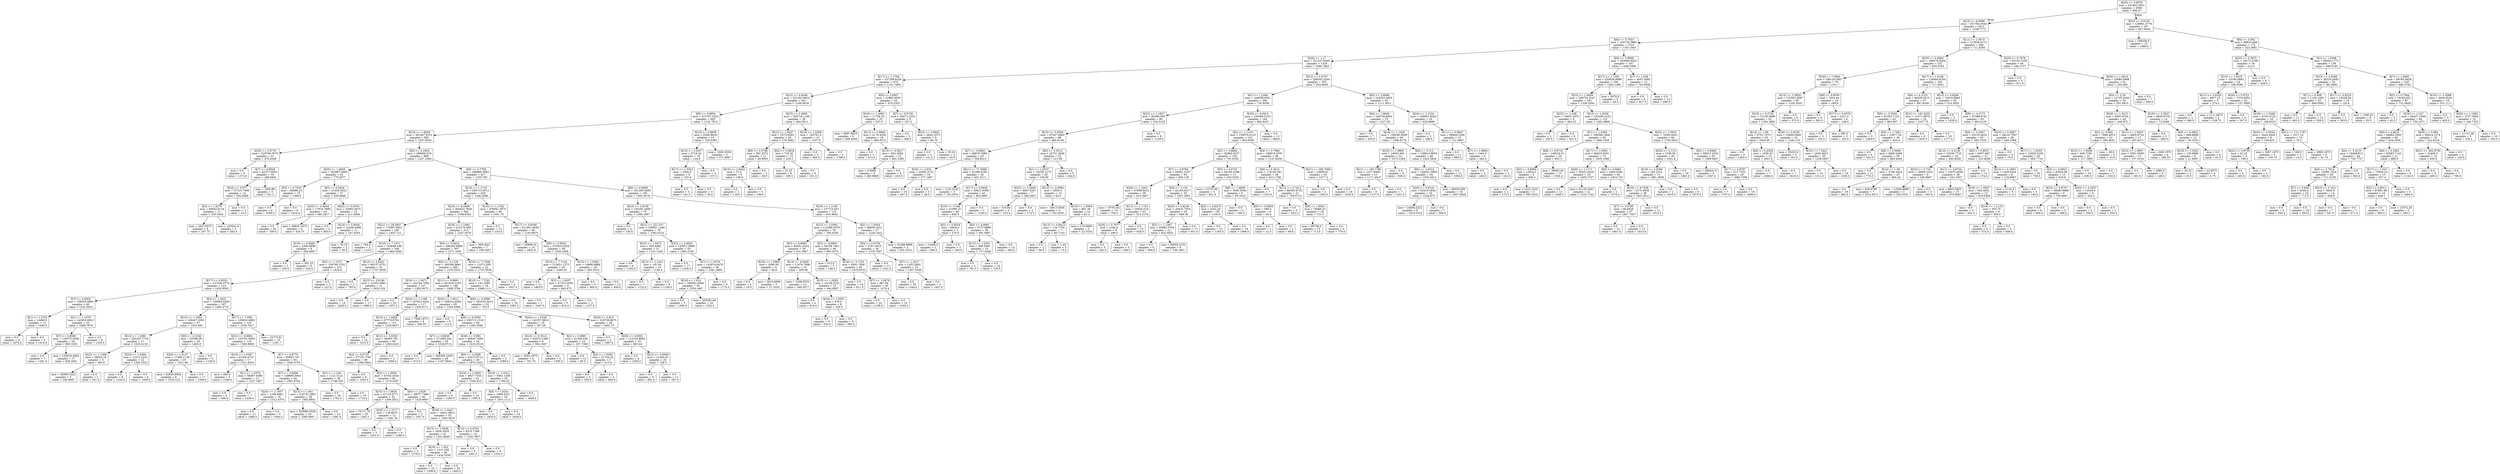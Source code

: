 digraph Tree {
node [shape=box] ;
0 [label="X[20] <= 0.9676\nmse = 331663.3831\nsamples = 2000\nvalue = 994.67"] ;
1 [label="X[23] <= 4.8096\nmse = 331764.0044\nsamples = 1813\nvalue = 1038.7772"] ;
0 -> 1 [labeldistance=2.5, labelangle=45, headlabel="True"] ;
2 [label="X[6] <= 5.7923\nmse = 329736.3869\nsamples = 1515\nvalue = 1103.1663"] ;
1 -> 2 ;
3 [label="X[26] <= 1.17\nmse = 321347.6595\nsamples = 1328\nvalue = 1060.1943"] ;
2 -> 3 ;
4 [label="X[17] <= 1.1704\nmse = 337209.6326\nsamples = 975\nvalue = 1141.7969"] ;
3 -> 4 ;
5 [label="X[12] <= 4.6346\nmse = 331353.9622\nsamples = 941\nvalue = 1166.0616"] ;
4 -> 5 ;
6 [label="X[8] <= 0.9954\nmse = 312797.3223\nsamples = 905\nvalue = 1192.7812"] ;
5 -> 6 ;
7 [label="X[10] <= 1.6629\nmse = 301447.8151\nsamples = 892\nvalue = 1207.8543"] ;
6 -> 7 ;
8 [label="X[25] <= 2.9778\nmse = 220756.7675\nsamples = 23\nvalue = 475.4348"] ;
7 -> 8 ;
9 [label="mse = 0.0\nsamples = 4\nvalue = 1372.0"] ;
8 -> 9 ;
10 [label="X[7] <= 0.9028\nmse = 62377.9003\nsamples = 19\nvalue = 286.6842"] ;
8 -> 10 ;
11 [label="X[24] <= 0.977\nmse = 57319.7806\nsamples = 14\nvalue = 202.9286"] ;
10 -> 11 ;
12 [label="X[3] <= 1.0276\nmse = 60032.6116\nsamples = 11\nvalue = 255.5455"] ;
11 -> 12 ;
13 [label="mse = 1627.9375\nsamples = 8\nvalue = 207.75"] ;
12 -> 13 ;
14 [label="mse = 193442.0\nsamples = 3\nvalue = 383.0"] ;
12 -> 14 ;
15 [label="mse = 0.0\nsamples = 3\nvalue = 10.0"] ;
11 -> 15 ;
16 [label="mse = 1900.96\nsamples = 5\nvalue = 521.2"] ;
10 -> 16 ;
17 [label="X[4] <= 2.1854\nmse = 289009.678\nsamples = 869\nvalue = 1227.2394"] ;
7 -> 17 ;
18 [label="X[25] <= 1.0638\nmse = 202987.9005\nsamples = 52\nvalue = 779.0577"] ;
17 -> 18 ;
19 [label="X[5] <= 0.7535\nmse = 86688.24\nsamples = 15\nvalue = 1369.6"] ;
18 -> 19 ;
20 [label="mse = 0.0\nsamples = 6\nvalue = 1009.0"] ;
19 -> 20 ;
21 [label="mse = 0.0\nsamples = 9\nvalue = 1610.0"] ;
19 -> 21 ;
22 [label="X[3] <= 0.9434\nmse = 51438.5522\nsamples = 37\nvalue = 539.6486"] ;
18 -> 22 ;
23 [label="X[20] <= 0.8644\nmse = 17918.7899\nsamples = 24\nvalue = 663.2917"] ;
22 -> 23 ;
24 [label="mse = 0.0\nsamples = 20\nvalue = 709.0"] ;
23 -> 24 ;
25 [label="mse = 44835.1875\nsamples = 4\nvalue = 434.75"] ;
23 -> 25 ;
26 [label="X[22] <= 0.9193\nmse = 32993.4675\nsamples = 13\nvalue = 311.3846"] ;
22 -> 26 ;
27 [label="mse = 0.0\nsamples = 2\nvalue = 663.0"] ;
26 -> 27 ;
28 [label="X[10] <= 3.4826\nmse = 12426.4298\nsamples = 11\nvalue = 247.4545"] ;
26 -> 28 ;
29 [label="X[18] <= 4.8465\nmse = 2396.8889\nsamples = 9\nvalue = 295.6667"] ;
28 -> 29 ;
30 [label="mse = 0.0\nsamples = 3\nvalue = 230.0"] ;
29 -> 30 ;
31 [label="mse = 361.25\nsamples = 6\nvalue = 328.5"] ;
29 -> 31 ;
32 [label="mse = 30.25\nsamples = 2\nvalue = 30.5"] ;
28 -> 32 ;
33 [label="X[0] <= 3.7709\nmse = 280886.3683\nsamples = 817\nvalue = 1255.765"] ;
17 -> 33 ;
34 [label="X[19] <= 1.1719\nmse = 294713.0512\nsamples = 624\nvalue = 1306.2596"] ;
33 -> 34 ;
35 [label="X[18] <= 6.0409\nmse = 264423.7829\nsamples = 564\nvalue = 1338.6543"] ;
34 -> 35 ;
36 [label="X[21] <= 29.3957\nmse = 176907.6051\nsamples = 250\nvalue = 1453.712"] ;
35 -> 36 ;
37 [label="mse = 784.0\nsamples = 2\nvalue = 110.0"] ;
36 -> 37 ;
38 [label="X[10] <= 7.1471\nmse = 163649.546\nsamples = 248\nvalue = 1464.5484"] ;
36 -> 38 ;
39 [label="X[2] <= 1.1271\nmse = 159746.3702\nsamples = 215\nvalue = 1419.6"] ;
38 -> 39 ;
40 [label="X[17] <= 0.8532\nmse = 147630.0774\nsamples = 213\nvalue = 1430.8545"] ;
39 -> 40 ;
41 [label="X[7] <= 0.8363\nmse = 158350.6805\nsamples = 46\nvalue = 1232.5652"] ;
40 -> 41 ;
42 [label="X[1] <= 1.2702\nmse = 14400.0\nsamples = 13\nvalue = 1595.0"] ;
41 -> 42 ;
43 [label="mse = 0.0\nsamples = 9\nvalue = 1675.0"] ;
42 -> 43 ;
44 [label="mse = 0.0\nsamples = 4\nvalue = 1415.0"] ;
42 -> 44 ;
45 [label="X[1] <= 1.1576\nmse = 142925.6823\nsamples = 33\nvalue = 1089.7879"] ;
41 -> 45 ;
46 [label="X[7] <= 0.8585\nmse = 135075.0556\nsamples = 24\nvalue = 960.3333"] ;
45 -> 46 ;
47 [label="mse = 0.0\nsamples = 7\nvalue = 1281.0"] ;
46 -> 47 ;
48 [label="mse = 130919.2664\nsamples = 17\nvalue = 828.2941"] ;
46 -> 48 ;
49 [label="mse = 0.0\nsamples = 9\nvalue = 1435.0"] ;
45 -> 49 ;
50 [label="X[3] <= 1.0521\nmse = 130863.6265\nsamples = 167\nvalue = 1485.4731"] ;
40 -> 50 ;
51 [label="X[15] <= 1.1005\nmse = 138447.5555\nsamples = 47\nvalue = 1303.383"] ;
50 -> 51 ;
52 [label="X[13] <= 1.1682\nmse = 204185.7716\nsamples = 17\nvalue = 1025.4118"] ;
51 -> 52 ;
53 [label="X[22] <= 1.1306\nmse = 39024.16\nsamples = 5\nvalue = 360.8"] ;
52 -> 53 ;
54 [label="mse = 28960.2222\nsamples = 3\nvalue = 240.6667"] ;
53 -> 54 ;
55 [label="mse = 0.0\nsamples = 2\nvalue = 541.0"] ;
53 -> 55 ;
56 [label="X[23] <= 1.6494\nmse = 12272.2222\nsamples = 12\nvalue = 1302.3333"] ;
52 -> 56 ;
57 [label="mse = 0.0\nsamples = 8\nvalue = 1224.0"] ;
56 -> 57 ;
58 [label="mse = 0.0\nsamples = 4\nvalue = 1459.0"] ;
56 -> 58 ;
59 [label="X[0] <= 2.3146\nmse = 32599.09\nsamples = 30\nvalue = 1460.9"] ;
51 -> 59 ;
60 [label="X[24] <= 1.0137\nmse = 17389.1136\nsamples = 25\nvalue = 1521.08"] ;
59 -> 60 ;
61 [label="mse = 52830.8594\nsamples = 8\nvalue = 1553.125"] ;
60 -> 61 ;
62 [label="mse = 0.0\nsamples = 17\nvalue = 1506.0"] ;
60 -> 62 ;
63 [label="mse = 0.0\nsamples = 5\nvalue = 1160.0"] ;
59 -> 63 ;
64 [label="X[17] <= 1.059\nmse = 109820.4983\nsamples = 120\nvalue = 1556.7917"] ;
50 -> 64 ;
65 [label="X[22] <= 0.9962\nmse = 103781.0063\nsamples = 110\nvalue = 1590.8909"] ;
64 -> 65 ;
66 [label="X[16] <= 1.0387\nmse = 61505.6747\nsamples = 17\nvalue = 1321.8235"] ;
65 -> 66 ;
67 [label="mse = 484.0\nsamples = 5\nvalue = 1549.0"] ;
66 -> 67 ;
68 [label="X[1] <= 1.1679\nmse = 56467.6389\nsamples = 12\nvalue = 1227.1667"] ;
66 -> 68 ;
69 [label="mse = 0.0\nsamples = 5\nvalue = 946.0"] ;
68 -> 69 ;
70 [label="mse = 0.0\nsamples = 7\nvalue = 1428.0"] ;
68 -> 70 ;
71 [label="X[7] <= 0.8774\nmse = 95855.747\nsamples = 93\nvalue = 1640.0753"] ;
65 -> 71 ;
72 [label="X[7] <= 0.8396\nmse = 149690.5943\nsamples = 54\nvalue = 1561.8704"] ;
71 -> 72 ;
73 [label="X[24] <= 1.1957\nmse = 1208.4961\nsamples = 16\nvalue = 1512.4375"] ;
72 -> 73 ;
74 [label="mse = 0.0\nsamples = 11\nvalue = 1489.0"] ;
73 -> 74 ;
75 [label="mse = 0.0\nsamples = 5\nvalue = 1564.0"] ;
73 -> 75 ;
76 [label="X[15] <= 1.061\nmse = 210747.2687\nsamples = 38\nvalue = 1582.6842"] ;
72 -> 76 ;
77 [label="mse = 333680.5556\nsamples = 24\nvalue = 1583.6667"] ;
76 -> 77 ;
78 [label="mse = 0.0\nsamples = 14\nvalue = 1581.0"] ;
76 -> 78 ;
79 [label="X[1] <= 1.149\nmse = 1121.5122\nsamples = 39\nvalue = 1748.359"] ;
71 -> 79 ;
80 [label="mse = 0.0\nsamples = 20\nvalue = 1781.0"] ;
79 -> 80 ;
81 [label="mse = 0.0\nsamples = 19\nvalue = 1714.0"] ;
79 -> 81 ;
82 [label="mse = 22770.81\nsamples = 10\nvalue = 1181.7"] ;
64 -> 82 ;
83 [label="mse = 0.0\nsamples = 2\nvalue = 221.0"] ;
39 -> 83 ;
84 [label="X[12] <= 2.8301\nmse = 90157.8751\nsamples = 33\nvalue = 1757.3939"] ;
38 -> 84 ;
85 [label="mse = 0.0\nsamples = 2\nvalue = 785.0"] ;
84 -> 85 ;
86 [label="X[23] <= 3.6149\nmse = 31035.5963\nsamples = 31\nvalue = 1820.129"] ;
84 -> 86 ;
87 [label="mse = 0.0\nsamples = 14\nvalue = 1626.0"] ;
86 -> 87 ;
88 [label="mse = 0.0\nsamples = 17\nvalue = 1980.0"] ;
86 -> 88 ;
89 [label="X[26] <= 1.1482\nmse = 315170.485\nsamples = 314\nvalue = 1247.0478"] ;
35 -> 89 ;
90 [label="X[9] <= 5.9023\nmse = 296250.6988\nsamples = 307\nvalue = 1271.1661"] ;
89 -> 90 ;
91 [label="X[4] <= 3.1139\nmse = 300346.9661\nsamples = 285\nvalue = 1235.3333"] ;
90 -> 91 ;
92 [label="X[16] <= 1.0071\nmse = 142744.7956\nsamples = 137\nvalue = 1393.0073"] ;
91 -> 92 ;
93 [label="mse = 0.0\nsamples = 20\nvalue = 1937.0"] ;
92 -> 93 ;
94 [label="X[24] <= 1.1188\nmse = 107912.4442\nsamples = 117\nvalue = 1300.0171"] ;
92 -> 94 ;
95 [label="X[10] <= 1.6858\nmse = 67779.9754\nsamples = 113\nvalue = 1338.6637"] ;
94 -> 95 ;
96 [label="mse = 0.0\nsamples = 14\nvalue = 1015.0"] ;
95 -> 96 ;
97 [label="X[12] <= 3.9329\nmse = 60455.781\nsamples = 99\nvalue = 1384.4343"] ;
95 -> 97 ;
98 [label="X[2] <= 0.9733\nmse = 57729.7759\nsamples = 96\nvalue = 1396.2604"] ;
97 -> 98 ;
99 [label="mse = 0.0\nsamples = 4\nvalue = 1923.0"] ;
98 -> 99 ;
100 [label="X[2] <= 1.0064\nmse = 47652.0344\nsamples = 92\nvalue = 1373.3587"] ;
98 -> 100 ;
101 [label="X[15] <= 1.0635\nmse = 47119.5771\nsamples = 32\nvalue = 1269.2812"] ;
100 -> 101 ;
102 [label="mse = 75171.79\nsamples = 20\nvalue = 1262.1"] ;
101 -> 102 ;
103 [label="X[25] <= 1.3717\nmse = 136.6875\nsamples = 12\nvalue = 1281.25"] ;
101 -> 103 ;
104 [label="mse = 0.0\nsamples = 3\nvalue = 1261.0"] ;
103 -> 104 ;
105 [label="mse = 0.0\nsamples = 9\nvalue = 1288.0"] ;
103 -> 105 ;
106 [label="X[0] <= 2.628\nmse = 39077.7489\nsamples = 60\nvalue = 1428.8667"] ;
100 -> 106 ;
107 [label="mse = 0.0\nsamples = 5\nvalue = 1927.0"] ;
106 -> 107 ;
108 [label="X[16] <= 1.0447\nmse = 18021.6615\nsamples = 55\nvalue = 1383.5818"] ;
106 -> 108 ;
109 [label="X[15] <= 1.0438\nmse = 3030.3034\nsamples = 41\nvalue = 1451.8049"] ;
108 -> 109 ;
110 [label="mse = 0.0\nsamples = 5\nvalue = 1576.0"] ;
109 -> 110 ;
111 [label="X[19] <= 1.001\nmse = 1011.358\nsamples = 36\nvalue = 1434.5556"] ;
109 -> 111 ;
112 [label="mse = 0.0\nsamples = 16\nvalue = 1399.0"] ;
111 -> 112 ;
113 [label="mse = 0.0\nsamples = 20\nvalue = 1463.0"] ;
111 -> 113 ;
114 [label="X[13] <= 0.9792\nmse = 8375.7398\nsamples = 14\nvalue = 1183.7857"] ;
108 -> 114 ;
115 [label="mse = 0.0\nsamples = 5\nvalue = 1061.0"] ;
114 -> 115 ;
116 [label="mse = 0.0\nsamples = 9\nvalue = 1252.0"] ;
114 -> 116 ;
117 [label="mse = 0.0\nsamples = 3\nvalue = 1006.0"] ;
97 -> 117 ;
118 [label="mse = 7506.1875\nsamples = 4\nvalue = 208.25"] ;
94 -> 118 ;
119 [label="X[11] <= 0.8901\nmse = 401919.3163\nsamples = 148\nvalue = 1089.3784"] ;
91 -> 119 ;
120 [label="X[24] <= 1.0511\nmse = 338314.4592\nsamples = 95\nvalue = 1304.9368"] ;
119 -> 120 ;
121 [label="mse = 0.0\nsamples = 6\nvalue = 112.0"] ;
120 -> 121 ;
122 [label="X[8] <= 0.9309\nmse = 258715.1516\nsamples = 89\nvalue = 1385.3596"] ;
120 -> 122 ;
123 [label="X[7] <= 0.9639\nmse = 371982.542\nsamples = 35\nvalue = 1028.9714"] ;
122 -> 123 ;
124 [label="mse = 0.0\nsamples = 7\nvalue = 473.0"] ;
123 -> 124 ;
125 [label="mse = 368383.1059\nsamples = 28\nvalue = 1167.9643"] ;
123 -> 125 ;
126 [label="X[26] <= 0.994\nmse = 49620.7466\nsamples = 54\nvalue = 1616.3519"] ;
122 -> 126 ;
127 [label="X[6] <= 2.4599\nmse = 23410.8713\nsamples = 49\nvalue = 1670.1633"] ;
126 -> 127 ;
128 [label="X[16] <= 1.0082\nmse = 4927.7344\nsamples = 24\nvalue = 1540.625"] ;
127 -> 128 ;
129 [label="mse = 0.0\nsamples = 9\nvalue = 1450.0"] ;
128 -> 129 ;
130 [label="mse = 0.0\nsamples = 15\nvalue = 1595.0"] ;
128 -> 130 ;
131 [label="X[16] <= 1.0412\nmse = 9581.1296\nsamples = 25\nvalue = 1794.52"] ;
127 -> 131 ;
132 [label="X[0] <= 1.6241\nmse = 1869.4321\nsamples = 18\nvalue = 1851.1111"] ;
131 -> 132 ;
133 [label="mse = 0.0\nsamples = 4\nvalue = 1932.0"] ;
132 -> 133 ;
134 [label="mse = 0.0\nsamples = 14\nvalue = 1828.0"] ;
132 -> 134 ;
135 [label="mse = 0.0\nsamples = 7\nvalue = 1649.0"] ;
131 -> 135 ;
136 [label="mse = 0.0\nsamples = 5\nvalue = 1089.0"] ;
126 -> 136 ;
137 [label="X[8] <= 0.9596\nmse = 283352.6415\nsamples = 53\nvalue = 703.0"] ;
119 -> 137 ;
138 [label="X[24] <= 1.0338\nmse = 142357.8816\nsamples = 25\nvalue = 367.28"] ;
137 -> 138 ;
139 [label="X[10] <= 5.3514\nmse = 83073.1389\nsamples = 6\nvalue = 904.1667"] ;
138 -> 139 ;
140 [label="mse = 1692.1875\nsamples = 4\nvalue = 701.75"] ;
139 -> 140 ;
141 [label="mse = 0.0\nsamples = 2\nvalue = 1309.0"] ;
139 -> 141 ;
142 [label="X[2] <= 0.9981\nmse = 41309.036\nsamples = 19\nvalue = 197.7368"] ;
138 -> 142 ;
143 [label="mse = 0.0\nsamples = 14\nvalue = 85.0"] ;
142 -> 143 ;
144 [label="X[3] <= 1.0282\nmse = 21744.24\nsamples = 5\nvalue = 513.4"] ;
142 -> 144 ;
145 [label="mse = 0.0\nsamples = 3\nvalue = 393.0"] ;
144 -> 145 ;
146 [label="mse = 0.0\nsamples = 2\nvalue = 694.0"] ;
144 -> 146 ;
147 [label="X[20] <= 0.815\nmse = 218758.6875\nsamples = 28\nvalue = 1002.75"] ;
137 -> 147 ;
148 [label="mse = 0.0\nsamples = 3\nvalue = 1997.0"] ;
147 -> 148 ;
149 [label="X[26] <= 0.9051\nmse = 112150.8864\nsamples = 25\nvalue = 883.44"] ;
147 -> 149 ;
150 [label="mse = 0.0\nsamples = 5\nvalue = 1500.0"] ;
149 -> 150 ;
151 [label="X[22] <= 0.9949\nmse = 21392.91\nsamples = 20\nvalue = 729.3"] ;
149 -> 151 ;
152 [label="mse = 0.0\nsamples = 9\nvalue = 891.0"] ;
151 -> 152 ;
153 [label="mse = 0.0\nsamples = 11\nvalue = 597.0"] ;
151 -> 153 ;
154 [label="X[10] <= 7.7648\nmse = 11072.595\nsamples = 22\nvalue = 1735.3636"] ;
90 -> 154 ;
155 [label="X[10] <= 7.7291\nmse = 191.2099\nsamples = 18\nvalue = 1686.1111"] ;
154 -> 155 ;
156 [label="mse = 0.0\nsamples = 16\nvalue = 1691.0"] ;
155 -> 156 ;
157 [label="mse = 0.0\nsamples = 2\nvalue = 1647.0"] ;
155 -> 157 ;
158 [label="mse = 0.0\nsamples = 4\nvalue = 1957.0"] ;
154 -> 158 ;
159 [label="mse = 566.2041\nsamples = 7\nvalue = 189.2857"] ;
89 -> 159 ;
160 [label="X[19] <= 1.1782\nmse = 476841.5875\nsamples = 60\nvalue = 1001.75"] ;
34 -> 160 ;
161 [label="mse = 0.0\nsamples = 12\nvalue = 234.0"] ;
160 -> 161 ;
162 [label="X[17] <= 0.8546\nmse = 411851.9648\nsamples = 48\nvalue = 1193.6875"] ;
160 -> 162 ;
163 [label="mse = 20909.16\nsamples = 10\nvalue = 1852.8"] ;
162 -> 163 ;
164 [label="X[9] <= 5.9542\nmse = 370323.0229\nsamples = 38\nvalue = 1020.2368"] ;
162 -> 164 ;
165 [label="X[10] <= 7.7144\nmse = 213651.1275\nsamples = 20\nvalue = 1495.35"] ;
164 -> 165 ;
166 [label="mse = 0.0\nsamples = 12\nvalue = 1863.0"] ;
165 -> 166 ;
167 [label="X[3] <= 1.0037\nmse = 27253.3594\nsamples = 8\nvalue = 943.875"] ;
165 -> 167 ;
168 [label="mse = 0.0\nsamples = 5\nvalue = 816.0"] ;
167 -> 168 ;
169 [label="mse = 0.0\nsamples = 3\nvalue = 1157.0"] ;
167 -> 169 ;
170 [label="X[15] <= 1.0392\nmse = 14906.8889\nsamples = 18\nvalue = 492.3333"] ;
164 -> 170 ;
171 [label="mse = 0.0\nsamples = 6\nvalue = 665.0"] ;
170 -> 171 ;
172 [label="mse = 0.0\nsamples = 12\nvalue = 406.0"] ;
170 -> 172 ;
173 [label="X[8] <= 0.9408\nmse = 201285.9494\nsamples = 193\nvalue = 1092.5078"] ;
33 -> 173 ;
174 [label="X[23] <= 1.9156\nmse = 145291.4466\nsamples = 78\nvalue = 1360.1667"] ;
173 -> 174 ;
175 [label="mse = 0.0\nsamples = 2\nvalue = 150.0"] ;
174 -> 175 ;
176 [label="X[21] <= 221.537\nmse = 109561.1446\nsamples = 76\nvalue = 1392.0132"] ;
174 -> 176 ;
177 [label="X[16] <= 1.0473\nmse = 830.4082\nsamples = 21\nvalue = 1153.1429"] ;
176 -> 177 ;
178 [label="mse = 0.0\nsamples = 6\nvalue = 1195.0"] ;
177 -> 178 ;
179 [label="X[13] <= 1.1201\nmse = 181.44\nsamples = 15\nvalue = 1136.4"] ;
177 -> 179 ;
180 [label="mse = 0.0\nsamples = 7\nvalue = 1122.0"] ;
179 -> 180 ;
181 [label="mse = 0.0\nsamples = 8\nvalue = 1149.0"] ;
179 -> 181 ;
182 [label="X[23] <= 2.6002\nmse = 120971.9888\nsamples = 55\nvalue = 1483.2182"] ;
176 -> 182 ;
183 [label="mse = 0.0\nsamples = 17\nvalue = 1264.0"] ;
182 -> 183 ;
184 [label="X[7] <= 1.0376\nmse = 143974.0478\nsamples = 38\nvalue = 1581.2895"] ;
182 -> 184 ;
185 [label="X[16] <= 1.014\nmse = 169952.8056\nsamples = 30\nvalue = 1530.1667"] ;
184 -> 185 ;
186 [label="mse = 0.0\nsamples = 5\nvalue = 1569.0"] ;
185 -> 186 ;
187 [label="mse = 203581.44\nsamples = 25\nvalue = 1522.4"] ;
185 -> 187 ;
188 [label="mse = 0.0\nsamples = 8\nvalue = 1773.0"] ;
184 -> 188 ;
189 [label="X[19] <= 1.1193\nmse = 157715.651\nsamples = 115\nvalue = 910.9652"] ;
173 -> 189 ;
190 [label="X[12] <= 2.0393\nmse = 114358.5378\nsamples = 78\nvalue = 760.0256"] ;
189 -> 190 ;
191 [label="X[5] <= 0.8683\nmse = 40591.0322\nsamples = 30\nvalue = 431.3667"] ;
190 -> 191 ;
192 [label="X[16] <= 1.0084\nmse = 2096.56\nsamples = 5\nvalue = 40.8"] ;
191 -> 192 ;
193 [label="mse = 0.0\nsamples = 2\nvalue = 16.0"] ;
192 -> 193 ;
194 [label="mse = 2810.8889\nsamples = 3\nvalue = 57.3333"] ;
192 -> 194 ;
195 [label="X[13] <= 0.8426\nmse = 11679.7696\nsamples = 25\nvalue = 509.48"] ;
191 -> 195 ;
196 [label="mse = 1039.5976\nsamples = 13\nvalue = 569.3077"] ;
195 -> 196 ;
197 [label="X[15] <= 1.0265\nmse = 15128.2222\nsamples = 12\nvalue = 444.6667"] ;
195 -> 197 ;
198 [label="mse = 0.0\nsamples = 4\nvalue = 616.0"] ;
197 -> 198 ;
199 [label="X[16] <= 1.0351\nmse = 676.0\nsamples = 8\nvalue = 359.0"] ;
197 -> 199 ;
200 [label="mse = 0.0\nsamples = 4\nvalue = 333.0"] ;
199 -> 200 ;
201 [label="mse = 0.0\nsamples = 4\nvalue = 385.0"] ;
199 -> 201 ;
202 [label="X[3] <= 0.9093\nmse = 50758.7461\nsamples = 48\nvalue = 965.4375"] ;
190 -> 202 ;
203 [label="mse = 512.0\nsamples = 3\nvalue = 148.0"] ;
202 -> 203 ;
204 [label="X[18] <= 3.7153\nmse = 6591.7956\nsamples = 45\nvalue = 1019.9333"] ;
202 -> 204 ;
205 [label="mse = 0.0\nsamples = 15\nvalue = 911.0"] ;
204 -> 205 ;
206 [label="X[7] <= 1.0479\nmse = 987.84\nsamples = 30\nvalue = 1074.4"] ;
204 -> 206 ;
207 [label="mse = 0.0\nsamples = 14\nvalue = 1108.0"] ;
206 -> 207 ;
208 [label="mse = 0.0\nsamples = 16\nvalue = 1045.0"] ;
206 -> 208 ;
209 [label="X[2] <= 1.0034\nmse = 99839.3251\nsamples = 37\nvalue = 1229.1622"] ;
189 -> 209 ;
210 [label="X[3] <= 0.8759\nmse = 3781.0623\nsamples = 34\nvalue = 1319.7647"] ;
209 -> 210 ;
211 [label="mse = 0.0\nsamples = 11\nvalue = 1241.0"] ;
210 -> 211 ;
212 [label="X[7] <= 1.0217\nmse = 1203.2892\nsamples = 23\nvalue = 1357.4348"] ;
210 -> 212 ;
213 [label="mse = 0.0\nsamples = 20\nvalue = 1344.0"] ;
212 -> 213 ;
214 [label="mse = 0.0\nsamples = 3\nvalue = 1447.0"] ;
212 -> 214 ;
215 [label="mse = 41088.8889\nsamples = 3\nvalue = 202.3333"] ;
209 -> 215 ;
216 [label="X[19] <= 0.9609\nmse = 6300.8639\nsamples = 13\nvalue = 158.5385"] ;
6 -> 216 ;
217 [label="X[10] <= 3.9337\nmse = 2718.24\nsamples = 10\nvalue = 124.6"] ;
216 -> 217 ;
218 [label="X[17] <= 1.0322\nmse = 3364.0\nsamples = 6\nvalue = 103.0"] ;
217 -> 218 ;
219 [label="mse = 0.0\nsamples = 3\nvalue = 161.0"] ;
218 -> 219 ;
220 [label="mse = 0.0\nsamples = 3\nvalue = 45.0"] ;
218 -> 220 ;
221 [label="mse = 0.0\nsamples = 4\nvalue = 157.0"] ;
217 -> 221 ;
222 [label="mse = 1605.5556\nsamples = 3\nvalue = 271.6667"] ;
216 -> 222 ;
223 [label="X[23] <= 2.4995\nmse = 328718.1196\nsamples = 36\nvalue = 494.3611"] ;
5 -> 223 ;
224 [label="X[22] <= 1.0037\nmse = 5573.6583\nsamples = 26\nvalue = 170.2692"] ;
223 -> 224 ;
225 [label="X[9] <= 3.2796\nmse = 991.5372\nsamples = 11\nvalue = 89.9091"] ;
224 -> 225 ;
226 [label="X[10] <= 2.9442\nmse = 27.0\nsamples = 8\nvalue = 109.0"] ;
225 -> 226 ;
227 [label="mse = 0.0\nsamples = 2\nvalue = 118.0"] ;
226 -> 227 ;
228 [label="mse = 0.0\nsamples = 6\nvalue = 106.0"] ;
226 -> 228 ;
229 [label="mse = 0.0\nsamples = 3\nvalue = 39.0"] ;
225 -> 229 ;
230 [label="X[4] <= 5.0634\nmse = 725.36\nsamples = 15\nvalue = 229.2"] ;
224 -> 230 ;
231 [label="mse = 31.25\nsamples = 6\nvalue = 196.5"] ;
230 -> 231 ;
232 [label="mse = 0.0\nsamples = 9\nvalue = 251.0"] ;
230 -> 232 ;
233 [label="X[19] <= 1.0368\nmse = 185761.0\nsamples = 10\nvalue = 1337.0"] ;
223 -> 233 ;
234 [label="mse = 0.0\nsamples = 5\nvalue = 906.0"] ;
233 -> 234 ;
235 [label="mse = 0.0\nsamples = 5\nvalue = 1768.0"] ;
233 -> 235 ;
236 [label="X[0] <= 2.9567\nmse = 31983.6505\nsamples = 34\nvalue = 470.2353"] ;
4 -> 236 ;
237 [label="X[16] <= 1.0061\nmse = 11706.32\nsamples = 25\nvalue = 547.0"] ;
236 -> 237 ;
238 [label="mse = 9007.8025\nsamples = 9\nvalue = 648.4444"] ;
237 -> 238 ;
239 [label="X[13] <= 0.8848\nmse = 4179.4336\nsamples = 16\nvalue = 489.9375"] ;
237 -> 239 ;
240 [label="mse = 0.0\nsamples = 3\nvalue = 613.0"] ;
239 -> 240 ;
241 [label="X[13] <= 0.9417\nmse = 842.5562\nsamples = 13\nvalue = 461.5385"] ;
239 -> 241 ;
242 [label="mse = 0.0988\nsamples = 9\nvalue = 480.8889"] ;
241 -> 242 ;
243 [label="mse = 0.0\nsamples = 4\nvalue = 418.0"] ;
241 -> 243 ;
244 [label="X[7] <= 0.8736\nmse = 26471.3333\nsamples = 9\nvalue = 257.0"] ;
236 -> 244 ;
245 [label="mse = 0.0\nsamples = 5\nvalue = 398.0"] ;
244 -> 245 ;
246 [label="X[23] <= 2.6903\nmse = 3645.1875\nsamples = 4\nvalue = 80.75"] ;
244 -> 246 ;
247 [label="mse = 0.0\nsamples = 2\nvalue = 141.0"] ;
246 -> 247 ;
248 [label="mse = 30.25\nsamples = 2\nvalue = 20.5"] ;
246 -> 248 ;
249 [label="X[12] <= 4.0747\nmse = 208343.3244\nsamples = 353\nvalue = 834.8045"] ;
3 -> 249 ;
250 [label="X[1] <= 1.2286\nmse = 164058.0561\nsamples = 260\nvalue = 735.9038"] ;
249 -> 250 ;
251 [label="X[22] <= 1.1827\nmse = 95586.569\nsamples = 96\nvalue = 516.3125"] ;
250 -> 251 ;
252 [label="X[23] <= 3.0559\nmse = 67047.8962\nsamples = 88\nvalue = 460.6136"] ;
251 -> 252 ;
253 [label="X[7] <= 0.8482\nmse = 49876.7685\nsamples = 63\nvalue = 558.8413"] ;
252 -> 253 ;
254 [label="X[25] <= 2.632\nmse = 24383.4722\nsamples = 18\nvalue = 377.1667"] ;
253 -> 254 ;
255 [label="mse = 0.0\nsamples = 15\nvalue = 447.0"] ;
254 -> 255 ;
256 [label="mse = 0.0\nsamples = 3\nvalue = 28.0"] ;
254 -> 256 ;
257 [label="X[21] <= 77.5668\nmse = 41590.9165\nsamples = 45\nvalue = 631.5111"] ;
253 -> 257 ;
258 [label="mse = 1120.2222\nsamples = 3\nvalue = 195.3333"] ;
257 -> 258 ;
259 [label="X[17] <= 0.9456\nmse = 29921.6508\nsamples = 42\nvalue = 662.6667"] ;
257 -> 259 ;
260 [label="X[10] <= 5.546\nmse = 21099.15\nsamples = 40\nvalue = 640.5"] ;
259 -> 260 ;
261 [label="X[5] <= 0.9524\nmse = 6828.0\nsamples = 4\nvalue = 270.0"] ;
260 -> 261 ;
262 [label="mse = 13456.0\nsamples = 2\nvalue = 280.0"] ;
261 -> 262 ;
263 [label="mse = 0.0\nsamples = 2\nvalue = 260.0"] ;
261 -> 263 ;
264 [label="X[4] <= 4.9991\nmse = 5737.8889\nsamples = 36\nvalue = 681.6667"] ;
260 -> 264 ;
265 [label="X[13] <= 1.0301\nmse = 368.5066\nsamples = 23\nvalue = 737.4348"] ;
264 -> 265 ;
266 [label="mse = 0.0\nsamples = 3\nvalue = 787.0"] ;
265 -> 266 ;
267 [label="mse = 0.0\nsamples = 20\nvalue = 730.0"] ;
265 -> 267 ;
268 [label="mse = 0.0\nsamples = 13\nvalue = 583.0"] ;
264 -> 268 ;
269 [label="mse = 0.0\nsamples = 2\nvalue = 1106.0"] ;
259 -> 269 ;
270 [label="X[0] <= 5.5514\nmse = 24731.5936\nsamples = 25\nvalue = 213.08"] ;
252 -> 270 ;
271 [label="X[1] <= 1.0537\nmse = 14538.1275\nsamples = 20\nvalue = 155.85"] ;
270 -> 271 ;
272 [label="X[25] <= 3.4409\nmse = 5687.6327\nsamples = 7\nvalue = 289.2857"] ;
271 -> 272 ;
273 [label="mse = 519.84\nsamples = 5\nvalue = 335.4"] ;
272 -> 273 ;
274 [label="mse = 0.0\nsamples = 2\nvalue = 174.0"] ;
272 -> 274 ;
275 [label="X[12] <= 2.0094\nmse = 4554.0\nsamples = 13\nvalue = 84.0"] ;
271 -> 275 ;
276 [label="mse = 10613.5556\nsamples = 3\nvalue = 153.3333"] ;
275 -> 276 ;
277 [label="X[15] <= 1.0504\nmse = 861.36\nsamples = 10\nvalue = 63.2"] ;
275 -> 277 ;
278 [label="X[13] <= 0.9413\nmse = 134.7755\nsamples = 7\nvalue = 80.7143"] ;
277 -> 278 ;
279 [label="mse = 0.0\nsamples = 2\nvalue = 99.0"] ;
278 -> 279 ;
280 [label="mse = 1.44\nsamples = 5\nvalue = 73.4"] ;
278 -> 280 ;
281 [label="mse = 170.8889\nsamples = 3\nvalue = 22.3333"] ;
277 -> 281 ;
282 [label="mse = 0.0\nsamples = 5\nvalue = 442.0"] ;
270 -> 282 ;
283 [label="mse = 0.0\nsamples = 8\nvalue = 1129.0"] ;
251 -> 283 ;
284 [label="X[20] <= 0.9413\nmse = 159389.5153\nsamples = 164\nvalue = 864.4451"] ;
250 -> 284 ;
285 [label="X[2] <= 1.1319\nmse = 150979.6125\nsamples = 152\nvalue = 903.6382"] ;
284 -> 285 ;
286 [label="X[2] <= 0.8862\nmse = 92982.9227\nsamples = 104\nvalue = 791.0192"] ;
285 -> 286 ;
287 [label="X[7] <= 0.8784\nmse = 66581.3167\nsamples = 93\nvalue = 845.129"] ;
286 -> 287 ;
288 [label="X[26] <= 1.2251\nmse = 37699.5021\nsamples = 38\nvalue = 610.3947"] ;
287 -> 288 ;
289 [label="mse = 19792.64\nsamples = 15\nvalue = 759.4"] ;
288 -> 289 ;
290 [label="X[13] <= 1.1703\nmse = 25454.518\nsamples = 23\nvalue = 513.2174"] ;
288 -> 290 ;
291 [label="X[20] <= 0.7977\nmse = 2160.0\nsamples = 8\nvalue = 298.0"] ;
290 -> 291 ;
292 [label="mse = 0.0\nsamples = 5\nvalue = 262.0"] ;
291 -> 292 ;
293 [label="mse = 0.0\nsamples = 3\nvalue = 358.0"] ;
291 -> 293 ;
294 [label="mse = 0.0\nsamples = 15\nvalue = 628.0"] ;
290 -> 294 ;
295 [label="X[0] <= 3.132\nmse = 22164.4317\nsamples = 55\nvalue = 1007.3091"] ;
287 -> 295 ;
296 [label="X[20] <= 0.8236\nmse = 20433.7504\nsamples = 25\nvalue = 889.36"] ;
295 -> 296 ;
297 [label="X[3] <= 1.1467\nmse = 33995.0764\nsamples = 12\nvalue = 822.5833"] ;
296 -> 297 ;
298 [label="mse = 0.0\nsamples = 6\nvalue = 900.0"] ;
297 -> 298 ;
299 [label="mse = 56003.4722\nsamples = 6\nvalue = 745.1667"] ;
297 -> 299 ;
300 [label="mse = 0.0\nsamples = 13\nvalue = 951.0"] ;
296 -> 300 ;
301 [label="X[2] <= 0.8276\nmse = 2352.24\nsamples = 30\nvalue = 1105.6"] ;
295 -> 301 ;
302 [label="mse = 0.0\nsamples = 12\nvalue = 1165.0"] ;
301 -> 302 ;
303 [label="mse = 0.0\nsamples = 18\nvalue = 1066.0"] ;
301 -> 303 ;
304 [label="X[5] <= 0.8747\nmse = 82160.4298\nsamples = 11\nvalue = 333.5455"] ;
286 -> 304 ;
305 [label="mse = 13735.84\nsamples = 5\nvalue = 631.4"] ;
304 -> 305 ;
306 [label="X[6] <= 1.6609\nmse = 3640.5556\nsamples = 6\nvalue = 85.3333"] ;
304 -> 306 ;
307 [label="mse = 0.0\nsamples = 2\nvalue = 166.0"] ;
306 -> 307 ;
308 [label="X[5] <= 0.9834\nmse = 580.5\nsamples = 4\nvalue = 45.0"] ;
306 -> 308 ;
309 [label="mse = 9.0\nsamples = 2\nvalue = 21.0"] ;
308 -> 309 ;
310 [label="mse = 0.0\nsamples = 2\nvalue = 69.0"] ;
308 -> 310 ;
311 [label="X[4] <= 3.7966\nmse = 189619.4787\nsamples = 48\nvalue = 1147.6458"] ;
285 -> 311 ;
312 [label="X[6] <= 4.4512\nmse = 174140.361\nsamples = 28\nvalue = 912.1786"] ;
311 -> 312 ;
313 [label="mse = 0.0\nsamples = 7\nvalue = 1523.0"] ;
312 -> 313 ;
314 [label="X[12] <= 3.7414\nmse = 66363.6735\nsamples = 21\nvalue = 708.5714"] ;
312 -> 314 ;
315 [label="mse = 0.0\nsamples = 3\nvalue = 625.0"] ;
314 -> 315 ;
316 [label="X[9] <= 1.8501\nmse = 76066.25\nsamples = 18\nvalue = 722.5"] ;
314 -> 316 ;
317 [label="mse = 90738.0\nsamples = 15\nvalue = 713.0"] ;
316 -> 317 ;
318 [label="mse = 0.0\nsamples = 3\nvalue = 770.0"] ;
316 -> 318 ;
319 [label="X[21] <= 295.7069\nmse = 24995.61\nsamples = 20\nvalue = 1477.3"] ;
311 -> 319 ;
320 [label="mse = 0.0\nsamples = 2\nvalue = 1003.0"] ;
319 -> 320 ;
321 [label="mse = 0.0\nsamples = 18\nvalue = 1530.0"] ;
319 -> 321 ;
322 [label="mse = 0.0\nsamples = 12\nvalue = 368.0"] ;
284 -> 322 ;
323 [label="X[0] <= 3.9086\nmse = 228355.5653\nsamples = 93\nvalue = 1111.3011"] ;
249 -> 323 ;
324 [label="X[4] <= 1.9849\nmse = 189736.9803\nsamples = 75\nvalue = 1227.08"] ;
323 -> 324 ;
325 [label="mse = 0.0\nsamples = 7\nvalue = 435.0"] ;
324 -> 325 ;
326 [label="X[19] <= 1.1429\nmse = 138036.0009\nsamples = 68\nvalue = 1308.6176"] ;
324 -> 326 ;
327 [label="X[19] <= 1.0895\nmse = 14003.845\nsamples = 22\nvalue = 1075.1364"] ;
326 -> 327 ;
328 [label="X[21] <= 165.7786\nmse = 1017.9408\nsamples = 13\nvalue = 1171.4615"] ;
327 -> 328 ;
329 [label="mse = 0.0\nsamples = 6\nvalue = 1137.0"] ;
328 -> 329 ;
330 [label="mse = 0.0\nsamples = 7\nvalue = 1201.0"] ;
328 -> 330 ;
331 [label="mse = 0.0\nsamples = 9\nvalue = 936.0"] ;
327 -> 331 ;
332 [label="X[6] <= 5.113\nmse = 158814.9853\nsamples = 46\nvalue = 1420.2826"] ;
326 -> 332 ;
333 [label="X[6] <= 3.9314\nmse = 164031.5995\nsamples = 34\nvalue = 1535.4412"] ;
332 -> 333 ;
334 [label="X[20] <= 0.8142\nmse = 60416.4844\nsamples = 16\nvalue = 1228.875"] ;
333 -> 334 ;
335 [label="mse = 24494.2222\nsamples = 9\nvalue = 1419.3333"] ;
334 -> 335 ;
336 [label="mse = 0.0\nsamples = 7\nvalue = 984.0"] ;
334 -> 336 ;
337 [label="mse = 98335.608\nsamples = 18\nvalue = 1807.9444"] ;
333 -> 337 ;
338 [label="mse = 0.0\nsamples = 12\nvalue = 1094.0"] ;
332 -> 338 ;
339 [label="X[24] <= 1.2154\nmse = 100691.6543\nsamples = 18\nvalue = 628.8889"] ;
323 -> 339 ;
340 [label="mse = 0.0\nsamples = 3\nvalue = 168.0"] ;
339 -> 340 ;
341 [label="X[11] <= 0.9647\nmse = 69849.5289\nsamples = 15\nvalue = 721.0667"] ;
339 -> 341 ;
342 [label="mse = 0.0\nsamples = 11\nvalue = 880.0"] ;
341 -> 342 ;
343 [label="X[7] <= 1.0806\nmse = 1444.0\nsamples = 4\nvalue = 284.0"] ;
341 -> 343 ;
344 [label="mse = 0.0\nsamples = 2\nvalue = 246.0"] ;
343 -> 344 ;
345 [label="mse = 0.0\nsamples = 2\nvalue = 322.0"] ;
343 -> 345 ;
346 [label="X[6] <= 5.9968\nmse = 283066.9293\nsamples = 187\nvalue = 1408.3369"] ;
2 -> 346 ;
347 [label="X[17] <= 1.1291\nmse = 255828.9989\nsamples = 166\nvalue = 1492.1386"] ;
346 -> 347 ;
348 [label="X[23] <= 1.6009\nmse = 198752.3347\nsamples = 161\nvalue = 1536.3354"] ;
347 -> 348 ;
349 [label="X[23] <= 1.438\nmse = 74655.1875\nsamples = 8\nvalue = 663.25"] ;
348 -> 349 ;
350 [label="mse = 0.0\nsamples = 2\nvalue = 190.0"] ;
349 -> 350 ;
351 [label="mse = 0.0\nsamples = 6\nvalue = 821.0"] ;
349 -> 351 ;
352 [label="X[13] <= 1.0336\nmse = 163299.3332\nsamples = 153\nvalue = 1581.9869"] ;
348 -> 352 ;
353 [label="X[1] <= 1.2294\nmse = 189384.1806\nsamples = 93\nvalue = 1466.7634"] ;
352 -> 353 ;
354 [label="X[8] <= 0.9732\nmse = 146234.51\nsamples = 20\nvalue = 852.3"] ;
353 -> 354 ;
355 [label="X[2] <= 0.8984\nmse = 12824.0\nsamples = 5\nvalue = 306.0"] ;
354 -> 355 ;
356 [label="mse = 0.0\nsamples = 2\nvalue = 172.0"] ;
355 -> 356 ;
357 [label="mse = 1422.2222\nsamples = 3\nvalue = 395.3333"] ;
355 -> 357 ;
358 [label="mse = 58063.04\nsamples = 15\nvalue = 1034.4"] ;
354 -> 358 ;
359 [label="X[17] <= 1.0561\nmse = 69423.0291\nsamples = 73\nvalue = 1635.1096"] ;
353 -> 359 ;
360 [label="X[26] <= 1.1171\nmse = 50541.6529\nsamples = 33\nvalue = 1405.2727"] ;
359 -> 360 ;
361 [label="mse = 0.0\nsamples = 12\nvalue = 1548.0"] ;
360 -> 361 ;
362 [label="mse = 61130.2041\nsamples = 21\nvalue = 1323.7143"] ;
360 -> 362 ;
363 [label="X[8] <= 0.9462\nmse = 5465.5494\nsamples = 40\nvalue = 1824.725"] ;
359 -> 363 ;
364 [label="mse = 0.0\nsamples = 2\nvalue = 1574.0"] ;
363 -> 364 ;
365 [label="X[18] <= 8.7036\nmse = 2270.4938\nsamples = 38\nvalue = 1837.9211"] ;
363 -> 365 ;
366 [label="X[7] <= 0.9785\nmse = 48.9328\nsamples = 27\nvalue = 1807.7407"] ;
365 -> 366 ;
367 [label="mse = 0.0\nsamples = 14\nvalue = 1801.0"] ;
366 -> 367 ;
368 [label="mse = 0.0\nsamples = 13\nvalue = 1815.0"] ;
366 -> 368 ;
369 [label="mse = 0.0\nsamples = 11\nvalue = 1912.0"] ;
365 -> 369 ;
370 [label="X[24] <= 1.0632\nmse = 70392.6431\nsamples = 60\nvalue = 1760.5833"] ;
352 -> 370 ;
371 [label="X[25] <= 2.114\nmse = 1539.56\nsamples = 30\nvalue = 1931.8"] ;
370 -> 371 ;
372 [label="X[19] <= 1.0366\nmse = 182.2314\nsamples = 11\nvalue = 1881.3636"] ;
371 -> 372 ;
373 [label="mse = 0.0\nsamples = 2\nvalue = 1910.0"] ;
372 -> 373 ;
374 [label="mse = 0.0\nsamples = 9\nvalue = 1875.0"] ;
372 -> 374 ;
375 [label="mse = 0.0\nsamples = 19\nvalue = 1961.0"] ;
371 -> 375 ;
376 [label="X[5] <= 0.9469\nmse = 80615.4322\nsamples = 30\nvalue = 1589.3667"] ;
370 -> 376 ;
377 [label="mse = 286443.0\nsamples = 4\nvalue = 1067.0"] ;
376 -> 377 ;
378 [label="X[17] <= 0.8797\nmse = 511.7352\nsamples = 26\nvalue = 1669.7308"] ;
376 -> 378 ;
379 [label="mse = 0.0\nsamples = 7\nvalue = 1707.0"] ;
378 -> 379 ;
380 [label="mse = 0.0\nsamples = 19\nvalue = 1656.0"] ;
378 -> 380 ;
381 [label="mse = 5476.0\nsamples = 5\nvalue = 69.0"] ;
347 -> 381 ;
382 [label="X[7] <= 1.038\nmse = 4047.0385\nsamples = 21\nvalue = 745.9048"] ;
346 -> 382 ;
383 [label="mse = 0.0\nsamples = 8\nvalue = 827.0"] ;
382 -> 383 ;
384 [label="mse = 0.0\nsamples = 13\nvalue = 696.0"] ;
382 -> 384 ;
385 [label="X[11] <= 1.0473\nmse = 213838.0772\nsamples = 298\nvalue = 711.4295"] ;
1 -> 385 ;
386 [label="X[26] <= 0.9564\nmse = 196576.8264\nsamples = 232\nvalue = 829.5345"] ;
385 -> 386 ;
387 [label="X[18] <= 7.0944\nmse = 248126.0957\nsamples = 70\nvalue = 1101.7"] ;
386 -> 387 ;
388 [label="X[15] <= 1.0929\nmse = 133562.5697\nsamples = 60\nvalue = 1250.3833"] ;
387 -> 388 ;
389 [label="X[10] <= 6.2732\nmse = 73138.5899\nsamples = 52\nvalue = 1354.2885"] ;
388 -> 389 ;
390 [label="X[14] <= 1.09\nmse = 6701.7475\nsamples = 20\nvalue = 1600.95"] ;
389 -> 390 ;
391 [label="mse = 0.0\nsamples = 6\nvalue = 1483.0"] ;
390 -> 391 ;
392 [label="X[6] <= 5.4304\nmse = 1056.25\nsamples = 14\nvalue = 1651.5"] ;
390 -> 392 ;
393 [label="mse = 0.0\nsamples = 7\nvalue = 1684.0"] ;
392 -> 393 ;
394 [label="mse = 0.0\nsamples = 7\nvalue = 1619.0"] ;
392 -> 394 ;
395 [label="X[26] <= 0.9235\nmse = 52869.0469\nsamples = 32\nvalue = 1200.125"] ;
389 -> 395 ;
396 [label="mse = 55225.0\nsamples = 2\nvalue = 361.0"] ;
395 -> 396 ;
397 [label="X[10] <= 7.5421\nmse = 2640.4622\nsamples = 30\nvalue = 1256.0667"] ;
395 -> 397 ;
398 [label="mse = 0.0\nsamples = 14\nvalue = 1311.0"] ;
397 -> 398 ;
399 [label="mse = 0.0\nsamples = 16\nvalue = 1208.0"] ;
397 -> 399 ;
400 [label="mse = 0.0\nsamples = 8\nvalue = 575.0"] ;
388 -> 400 ;
401 [label="X[8] <= 0.9559\nmse = 7024.44\nsamples = 10\nvalue = 209.6"] ;
387 -> 401 ;
402 [label="mse = 0.0\nsamples = 4\nvalue = 302.0"] ;
401 -> 402 ;
403 [label="X[17] <= 0.9378\nmse = 2221.0\nsamples = 6\nvalue = 148.0"] ;
401 -> 403 ;
404 [label="mse = 0.0\nsamples = 3\nvalue = 103.0"] ;
403 -> 404 ;
405 [label="mse = 392.0\nsamples = 3\nvalue = 193.0"] ;
403 -> 405 ;
406 [label="X[17] <= 1.0148\nmse = 128464.8164\nsamples = 162\nvalue = 711.9321"] ;
386 -> 406 ;
407 [label="X[6] <= 4.2315\nmse = 66429.2515\nsamples = 67\nvalue = 997.8209"] ;
406 -> 407 ;
408 [label="X[0] <= 3.3536\nmse = 47263.7123\nsamples = 43\nvalue = 863.907"] ;
407 -> 408 ;
409 [label="mse = 0.0\nsamples = 3\nvalue = 1444.0"] ;
408 -> 409 ;
410 [label="X[4] <= 1.7481\nmse = 23677.54\nsamples = 40\nvalue = 820.4"] ;
408 -> 410 ;
411 [label="mse = 0.0\nsamples = 4\nvalue = 424.0"] ;
410 -> 411 ;
412 [label="X[8] <= 0.9409\nmse = 6909.2469\nsamples = 36\nvalue = 864.4444"] ;
410 -> 412 ;
413 [label="mse = 0.0\nsamples = 11\nvalue = 774.0"] ;
412 -> 413 ;
414 [label="X[14] <= 1.09\nmse = 4766.3424\nsamples = 25\nvalue = 904.24"] ;
412 -> 414 ;
415 [label="mse = 0.0\nsamples = 18\nvalue = 862.0"] ;
414 -> 415 ;
416 [label="mse = 636.9796\nsamples = 7\nvalue = 1012.8571"] ;
414 -> 416 ;
417 [label="X[21] <= 162.5232\nmse = 11071.6875\nsamples = 24\nvalue = 1237.75"] ;
407 -> 417 ;
418 [label="mse = 0.0\nsamples = 6\nvalue = 1420.0"] ;
417 -> 418 ;
419 [label="mse = 0.0\nsamples = 18\nvalue = 1177.0"] ;
417 -> 419 ;
420 [label="X[13] <= 0.8294\nmse = 73919.9805\nsamples = 95\nvalue = 510.3053"] ;
406 -> 420 ;
421 [label="mse = 0.0\nsamples = 2\nvalue = 1426.0"] ;
420 -> 421 ;
422 [label="X[9] <= 4.3173\nmse = 57089.6781\nsamples = 93\nvalue = 490.6129"] ;
420 -> 422 ;
423 [label="X[9] <= 3.2567\nmse = 35219.4433\nsamples = 55\nvalue = 383.7818"] ;
422 -> 423 ;
424 [label="X[12] <= 2.5136\nmse = 23236.7725\nsamples = 34\nvalue = 490.8529"] ;
423 -> 424 ;
425 [label="X[23] <= 5.716\nmse = 18060.2222\nsamples = 6\nvalue = 256.6667"] ;
424 -> 425 ;
426 [label="mse = 13506.8889\nsamples = 3\nvalue = 150.3333"] ;
425 -> 426 ;
427 [label="mse = 0.0\nsamples = 3\nvalue = 363.0"] ;
425 -> 427 ;
428 [label="X[11] <= 0.8734\nmse = 10075.6059\nsamples = 28\nvalue = 541.0357"] ;
424 -> 428 ;
429 [label="mse = 8843.5822\nsamples = 15\nvalue = 475.8667"] ;
428 -> 429 ;
430 [label="X[19] <= 1.0587\nmse = 942.4852\nsamples = 13\nvalue = 616.2308"] ;
428 -> 430 ;
431 [label="mse = 0.0\nsamples = 5\nvalue = 651.0"] ;
430 -> 431 ;
432 [label="X[19] <= 1.1119\nmse = 303.75\nsamples = 8\nvalue = 594.5"] ;
430 -> 432 ;
433 [label="mse = 0.0\nsamples = 3\nvalue = 572.0"] ;
432 -> 433 ;
434 [label="mse = 0.0\nsamples = 5\nvalue = 608.0"] ;
432 -> 434 ;
435 [label="X[5] <= 0.8051\nmse = 6007.483\nsamples = 21\nvalue = 210.4286"] ;
423 -> 435 ;
436 [label="mse = 0.0\nsamples = 12\nvalue = 274.0"] ;
435 -> 436 ;
437 [label="X[12] <= 4.2992\nmse = 1444.4444\nsamples = 9\nvalue = 125.6667"] ;
435 -> 437 ;
438 [label="mse = 2116.0\nsamples = 5\nvalue = 111.0"] ;
437 -> 438 ;
439 [label="mse = 0.0\nsamples = 4\nvalue = 144.0"] ;
437 -> 439 ;
440 [label="X[23] <= 5.3897\nmse = 48316.7597\nsamples = 38\nvalue = 645.2368"] ;
422 -> 440 ;
441 [label="mse = 0.0\nsamples = 3\nvalue = 79.0"] ;
440 -> 441 ;
442 [label="X[17] <= 1.0555\nmse = 22620.5192\nsamples = 35\nvalue = 693.7714"] ;
440 -> 442 ;
443 [label="mse = 0.0\nsamples = 20\nvalue = 750.0"] ;
442 -> 443 ;
444 [label="X[3] <= 0.8923\nmse = 42944.96\nsamples = 15\nvalue = 618.8"] ;
442 -> 444 ;
445 [label="X[23] <= 5.8757\nmse = 28480.8889\nsamples = 9\nvalue = 736.6667"] ;
444 -> 445 ;
446 [label="mse = 0.0\nsamples = 6\nvalue = 856.0"] ;
445 -> 446 ;
447 [label="mse = 0.0\nsamples = 3\nvalue = 498.0"] ;
445 -> 447 ;
448 [label="X[25] <= 3.3237\nmse = 12544.0\nsamples = 6\nvalue = 442.0"] ;
444 -> 448 ;
449 [label="mse = 0.0\nsamples = 3\nvalue = 330.0"] ;
448 -> 449 ;
450 [label="mse = 0.0\nsamples = 3\nvalue = 554.0"] ;
448 -> 450 ;
451 [label="X[20] <= 0.7678\nmse = 53126.7438\nsamples = 66\nvalue = 296.2727"] ;
385 -> 451 ;
452 [label="mse = 0.0\nsamples = 5\nvalue = 811.0"] ;
451 -> 452 ;
453 [label="X[26] <= 1.2614\nmse = 33984.5998\nsamples = 61\nvalue = 254.082"] ;
451 -> 453 ;
454 [label="X[0] <= 2.29\nmse = 14735.4256\nsamples = 54\nvalue = 201.9815"] ;
453 -> 454 ;
455 [label="X[26] <= 1.0315\nmse = 8993.9744\nsamples = 40\nvalue = 246.975"] ;
454 -> 455 ;
456 [label="X[2] <= 0.892\nmse = 7668.4915\nsamples = 23\nvalue = 290.8261"] ;
455 -> 456 ;
457 [label="X[15] <= 1.0696\nmse = 400.7256\nsamples = 21\nvalue = 317.1905"] ;
456 -> 457 ;
458 [label="mse = 0.0\nsamples = 16\nvalue = 306.0"] ;
457 -> 458 ;
459 [label="mse = 0.0\nsamples = 5\nvalue = 353.0"] ;
457 -> 459 ;
460 [label="mse = 49.0\nsamples = 2\nvalue = 14.0"] ;
456 -> 460 ;
461 [label="X[11] <= 1.0819\nmse = 4665.8754\nsamples = 17\nvalue = 187.6471"] ;
455 -> 461 ;
462 [label="X[15] <= 1.0607\nmse = 2081.0059\nsamples = 13\nvalue = 157.6154"] ;
461 -> 462 ;
463 [label="mse = 0.0\nsamples = 7\nvalue = 183.0"] ;
462 -> 463 ;
464 [label="mse = 2880.0\nsamples = 6\nvalue = 128.0"] ;
462 -> 464 ;
465 [label="mse = 609.1875\nsamples = 4\nvalue = 285.25"] ;
461 -> 465 ;
466 [label="X[18] <= 3.2937\nmse = 8829.6735\nsamples = 14\nvalue = 73.4286"] ;
454 -> 466 ;
467 [label="mse = 0.0\nsamples = 2\nvalue = 296.0"] ;
466 -> 467 ;
468 [label="X[0] <= 5.0403\nmse = 668.8889\nsamples = 12\nvalue = 36.3333"] ;
466 -> 468 ;
469 [label="X[16] <= 1.0261\nmse = 120.8889\nsamples = 6\nvalue = 11.6667"] ;
468 -> 469 ;
470 [label="mse = 30.25\nsamples = 2\nvalue = 25.5"] ;
469 -> 470 ;
471 [label="mse = 22.6875\nsamples = 4\nvalue = 4.75"] ;
469 -> 471 ;
472 [label="mse = 0.0\nsamples = 6\nvalue = 61.0"] ;
468 -> 472 ;
473 [label="mse = 0.0\nsamples = 7\nvalue = 656.0"] ;
453 -> 473 ;
474 [label="X[22] <= 0.9126\nmse = 128961.3778\nsamples = 187\nvalue = 567.0428"] ;
0 -> 474 [labeldistance=2.5, labelangle=-45, headlabel="False"] ;
475 [label="mse = 188356.0\nsamples = 15\nvalue = 1080.0"] ;
474 -> 475 ;
476 [label="X[6] <= 3.562\nmse = 98833.469\nsamples = 172\nvalue = 522.3081"] ;
474 -> 476 ;
477 [label="X[25] <= 5.2875\nmse = 18272.4706\nsamples = 34\nvalue = 213.0"] ;
476 -> 477 ;
478 [label="X[15] <= 1.0325\nmse = 10160.0663\nsamples = 28\nvalue = 166.9286"] ;
477 -> 478 ;
479 [label="X[11] <= 0.9195\nmse = 4927.25\nsamples = 6\nvalue = 274.5"] ;
478 -> 479 ;
480 [label="mse = 0.0\nsamples = 2\nvalue = 366.0"] ;
479 -> 480 ;
481 [label="mse = 1111.6875\nsamples = 4\nvalue = 228.75"] ;
479 -> 481 ;
482 [label="X[20] <= 0.9721\nmse = 7570.6054\nsamples = 22\nvalue = 137.5909"] ;
478 -> 482 ;
483 [label="mse = 0.0\nsamples = 4\nvalue = 267.0"] ;
482 -> 483 ;
484 [label="X[19] <= 1.0446\nmse = 4704.4722\nsamples = 18\nvalue = 108.8333"] ;
482 -> 484 ;
485 [label="X[25] <= 3.9344\nmse = 3443.4844\nsamples = 8\nvalue = 149.625"] ;
484 -> 485 ;
486 [label="X[22] <= 0.9735\nmse = 42.25\nsamples = 4\nvalue = 198.5"] ;
485 -> 486 ;
487 [label="mse = 0.0\nsamples = 2\nvalue = 205.0"] ;
486 -> 487 ;
488 [label="mse = 0.0\nsamples = 2\nvalue = 192.0"] ;
486 -> 488 ;
489 [label="mse = 2067.1875\nsamples = 4\nvalue = 100.75"] ;
485 -> 489 ;
490 [label="X[21] <= 111.1787\nmse = 3317.16\nsamples = 10\nvalue = 76.2"] ;
484 -> 490 ;
491 [label="mse = 169.0\nsamples = 2\nvalue = 14.0"] ;
490 -> 491 ;
492 [label="mse = 2895.1875\nsamples = 8\nvalue = 91.75"] ;
490 -> 492 ;
493 [label="mse = 0.0\nsamples = 6\nvalue = 428.0"] ;
477 -> 493 ;
494 [label="X[1] <= 1.0308\nmse = 89303.1773\nsamples = 138\nvalue = 598.5145"] ;
476 -> 494 ;
495 [label="X[23] <= 4.4388\nmse = 36220.2645\nsamples = 33\nvalue = 382.9091"] ;
494 -> 495 ;
496 [label="X[7] <= 0.909\nmse = 1120.1285\nsamples = 23\nvalue = 496.9565"] ;
495 -> 496 ;
497 [label="mse = 0.0\nsamples = 11\nvalue = 462.0"] ;
496 -> 497 ;
498 [label="mse = 0.0\nsamples = 12\nvalue = 529.0"] ;
496 -> 498 ;
499 [label="X[17] <= 0.8225\nmse = 18228.84\nsamples = 10\nvalue = 120.6"] ;
495 -> 499 ;
500 [label="mse = 0.0\nsamples = 2\nvalue = 383.0"] ;
499 -> 500 ;
501 [label="mse = 1269.25\nsamples = 8\nvalue = 55.0"] ;
499 -> 501 ;
502 [label="X[7] <= 1.0692\nmse = 86784.9428\nsamples = 105\nvalue = 666.2762"] ;
494 -> 502 ;
503 [label="X[2] <= 0.7944\nmse = 79183.652\nsamples = 87\nvalue = 731.4828"] ;
502 -> 503 ;
504 [label="mse = 0.0\nsamples = 3\nvalue = 42.0"] ;
503 -> 504 ;
505 [label="X[24] <= 1.227\nmse = 64427.1909\nsamples = 84\nvalue = 756.1071"] ;
503 -> 505 ;
506 [label="X[6] <= 4.9616\nmse = 44862.5363\nsamples = 65\nvalue = 824.3538"] ;
505 -> 506 ;
507 [label="X[4] <= 5.4133\nmse = 18484.812\nsamples = 44\nvalue = 745.7727"] ;
506 -> 507 ;
508 [label="X[4] <= 2.7914\nmse = 12696.7424\nsamples = 38\nvalue = 711.3158"] ;
507 -> 508 ;
509 [label="X[7] <= 0.849\nmse = 8192.0\nsamples = 24\nvalue = 771.0"] ;
508 -> 509 ;
510 [label="mse = 0.0\nsamples = 8\nvalue = 643.0"] ;
509 -> 510 ;
511 [label="mse = 0.0\nsamples = 16\nvalue = 835.0"] ;
509 -> 511 ;
512 [label="X[23] <= 3.1911\nmse = 3844.0\nsamples = 14\nvalue = 609.0"] ;
508 -> 512 ;
513 [label="mse = 0.0\nsamples = 7\nvalue = 547.0"] ;
512 -> 513 ;
514 [label="mse = 0.0\nsamples = 7\nvalue = 671.0"] ;
512 -> 514 ;
515 [label="mse = 0.0\nsamples = 6\nvalue = 964.0"] ;
507 -> 515 ;
516 [label="X[6] <= 5.5562\nmse = 60083.7143\nsamples = 21\nvalue = 989.0"] ;
506 -> 516 ;
517 [label="X[17] <= 1.025\nmse = 70836.24\nsamples = 15\nvalue = 927.4"] ;
516 -> 517 ;
518 [label="X[2] <= 0.8011\nmse = 87861.69\nsamples = 10\nvalue = 849.1"] ;
517 -> 518 ;
519 [label="mse = 0.0\nsamples = 8\nvalue = 995.0"] ;
518 -> 519 ;
520 [label="mse = 13572.25\nsamples = 2\nvalue = 265.5"] ;
518 -> 520 ;
521 [label="mse = 0.0\nsamples = 5\nvalue = 1084.0"] ;
517 -> 521 ;
522 [label="mse = 0.0\nsamples = 6\nvalue = 1143.0"] ;
516 -> 522 ;
523 [label="X[26] <= 0.984\nmse = 60914.1274\nsamples = 19\nvalue = 522.6316"] ;
505 -> 523 ;
524 [label="X[21] <= 262.9745\nmse = 22400.0\nsamples = 15\nvalue = 630.0"] ;
523 -> 524 ;
525 [label="mse = 0.0\nsamples = 8\nvalue = 490.0"] ;
524 -> 525 ;
526 [label="mse = 0.0\nsamples = 7\nvalue = 790.0"] ;
524 -> 526 ;
527 [label="mse = 0.0\nsamples = 4\nvalue = 120.0"] ;
523 -> 527 ;
528 [label="X[10] <= 3.5098\nmse = 3644.6543\nsamples = 18\nvalue = 351.1111"] ;
502 -> 528 ;
529 [label="mse = 0.0\nsamples = 3\nvalue = 403.0"] ;
528 -> 529 ;
530 [label="X[26] <= 1.1965\nmse = 3727.3956\nsamples = 15\nvalue = 340.7333"] ;
528 -> 530 ;
531 [label="mse = 11151.36\nsamples = 5\nvalue = 336.2"] ;
530 -> 531 ;
532 [label="mse = 0.0\nsamples = 10\nvalue = 343.0"] ;
530 -> 532 ;
}